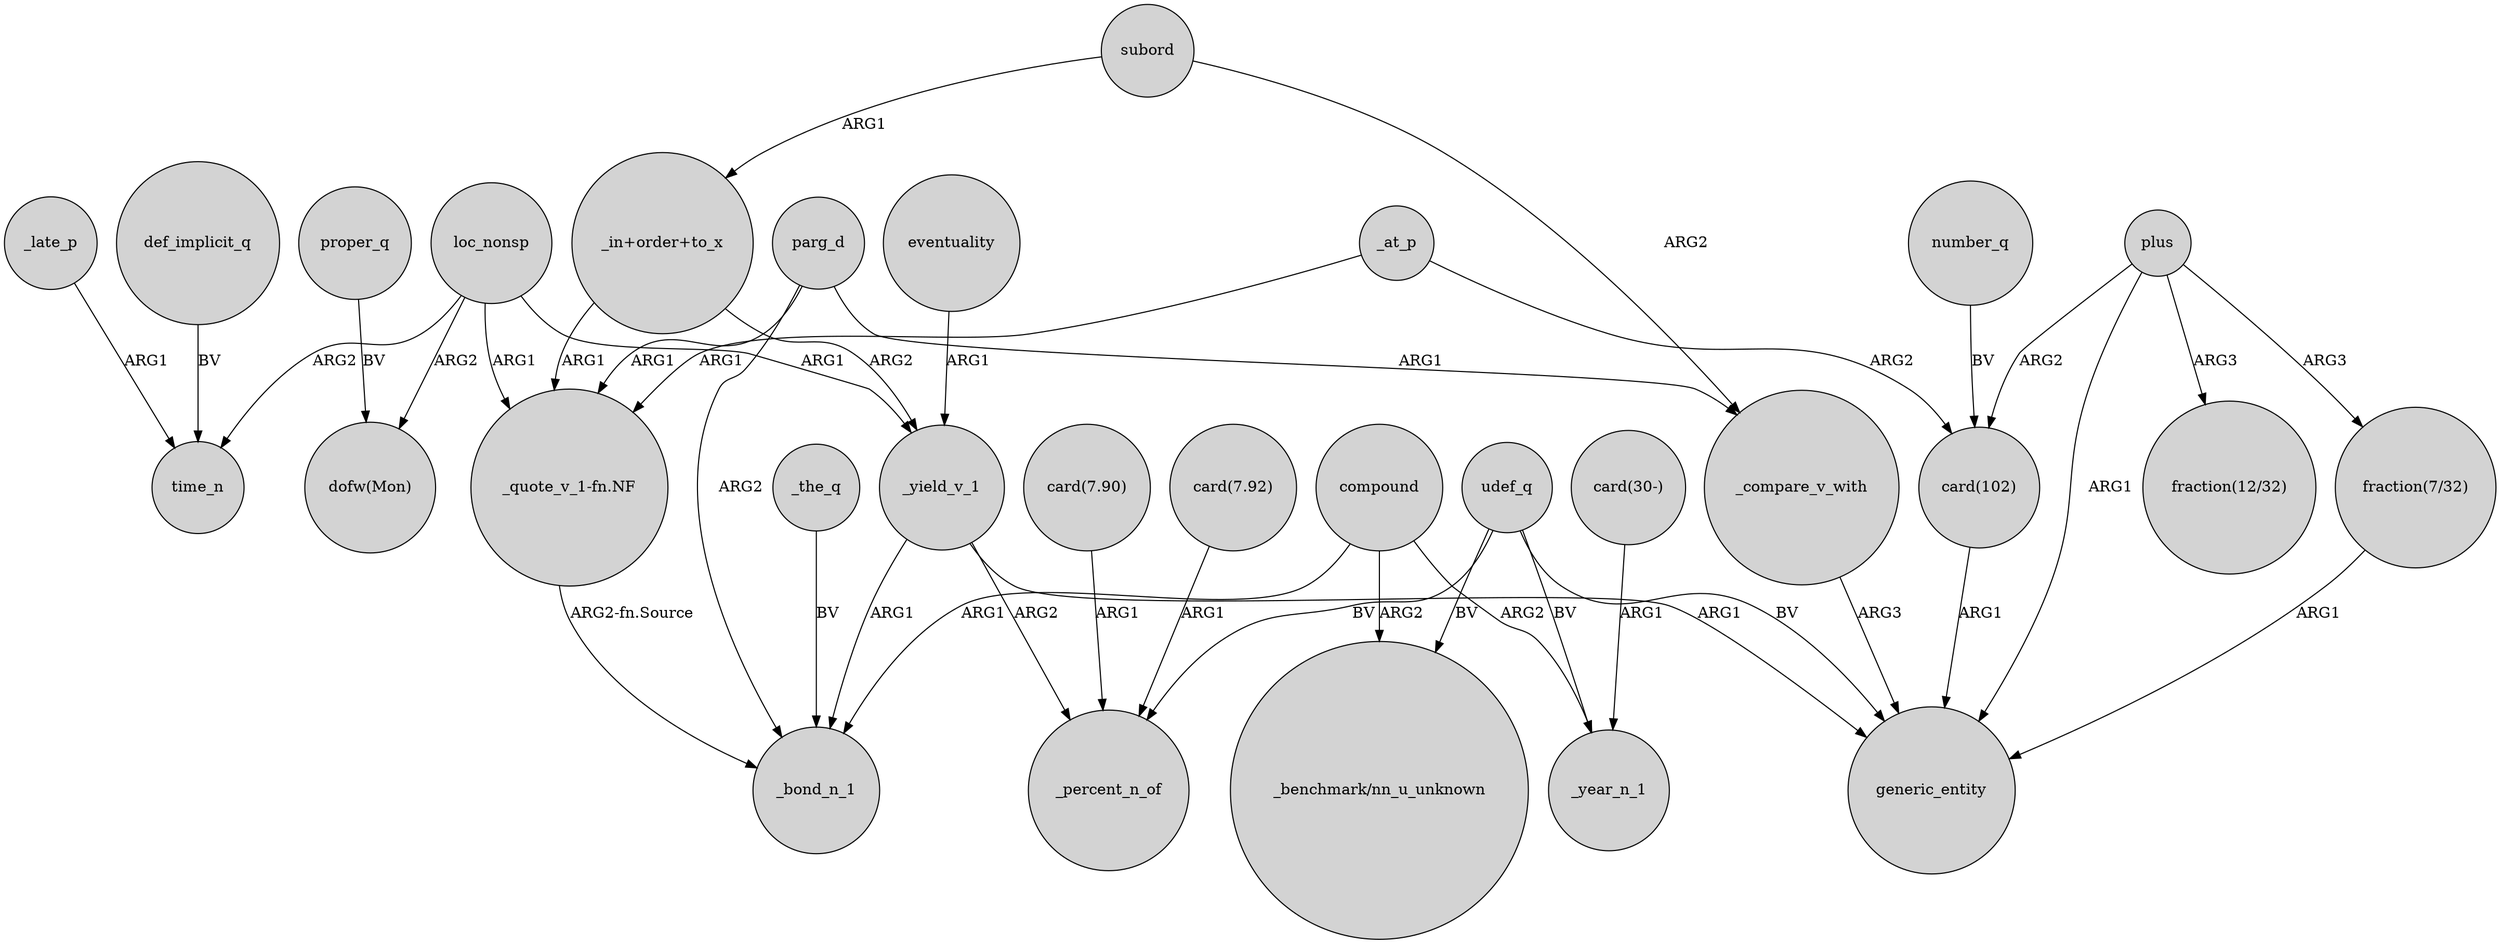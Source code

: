 digraph {
	node [shape=circle style=filled]
	_late_p -> time_n [label=ARG1]
	udef_q -> generic_entity [label=BV]
	subord -> "_in+order+to_x" [label=ARG1]
	plus -> "card(102)" [label=ARG2]
	parg_d -> _bond_n_1 [label=ARG2]
	plus -> "fraction(7/32)" [label=ARG3]
	"_quote_v_1-fn.NF" -> _bond_n_1 [label="ARG2-fn.Source"]
	compound -> _bond_n_1 [label=ARG1]
	"card(30-)" -> _year_n_1 [label=ARG1]
	parg_d -> _compare_v_with [label=ARG1]
	_yield_v_1 -> generic_entity [label=ARG1]
	loc_nonsp -> "_quote_v_1-fn.NF" [label=ARG1]
	_at_p -> "_quote_v_1-fn.NF" [label=ARG1]
	udef_q -> "_benchmark/nn_u_unknown" [label=BV]
	_yield_v_1 -> _bond_n_1 [label=ARG1]
	loc_nonsp -> time_n [label=ARG2]
	parg_d -> "_quote_v_1-fn.NF" [label=ARG1]
	"_in+order+to_x" -> "_quote_v_1-fn.NF" [label=ARG1]
	_at_p -> "card(102)" [label=ARG2]
	"card(102)" -> generic_entity [label=ARG1]
	number_q -> "card(102)" [label=BV]
	"fraction(7/32)" -> generic_entity [label=ARG1]
	"_in+order+to_x" -> _yield_v_1 [label=ARG2]
	"card(7.90)" -> _percent_n_of [label=ARG1]
	compound -> "_benchmark/nn_u_unknown" [label=ARG2]
	_the_q -> _bond_n_1 [label=BV]
	proper_q -> "dofw(Mon)" [label=BV]
	eventuality -> _yield_v_1 [label=ARG1]
	"card(7.92)" -> _percent_n_of [label=ARG1]
	_yield_v_1 -> _percent_n_of [label=ARG2]
	loc_nonsp -> "dofw(Mon)" [label=ARG2]
	subord -> _compare_v_with [label=ARG2]
	_compare_v_with -> generic_entity [label=ARG3]
	udef_q -> _year_n_1 [label=BV]
	udef_q -> _percent_n_of [label=BV]
	loc_nonsp -> _yield_v_1 [label=ARG1]
	compound -> _year_n_1 [label=ARG2]
	def_implicit_q -> time_n [label=BV]
	plus -> "fraction(12/32)" [label=ARG3]
	plus -> generic_entity [label=ARG1]
}
